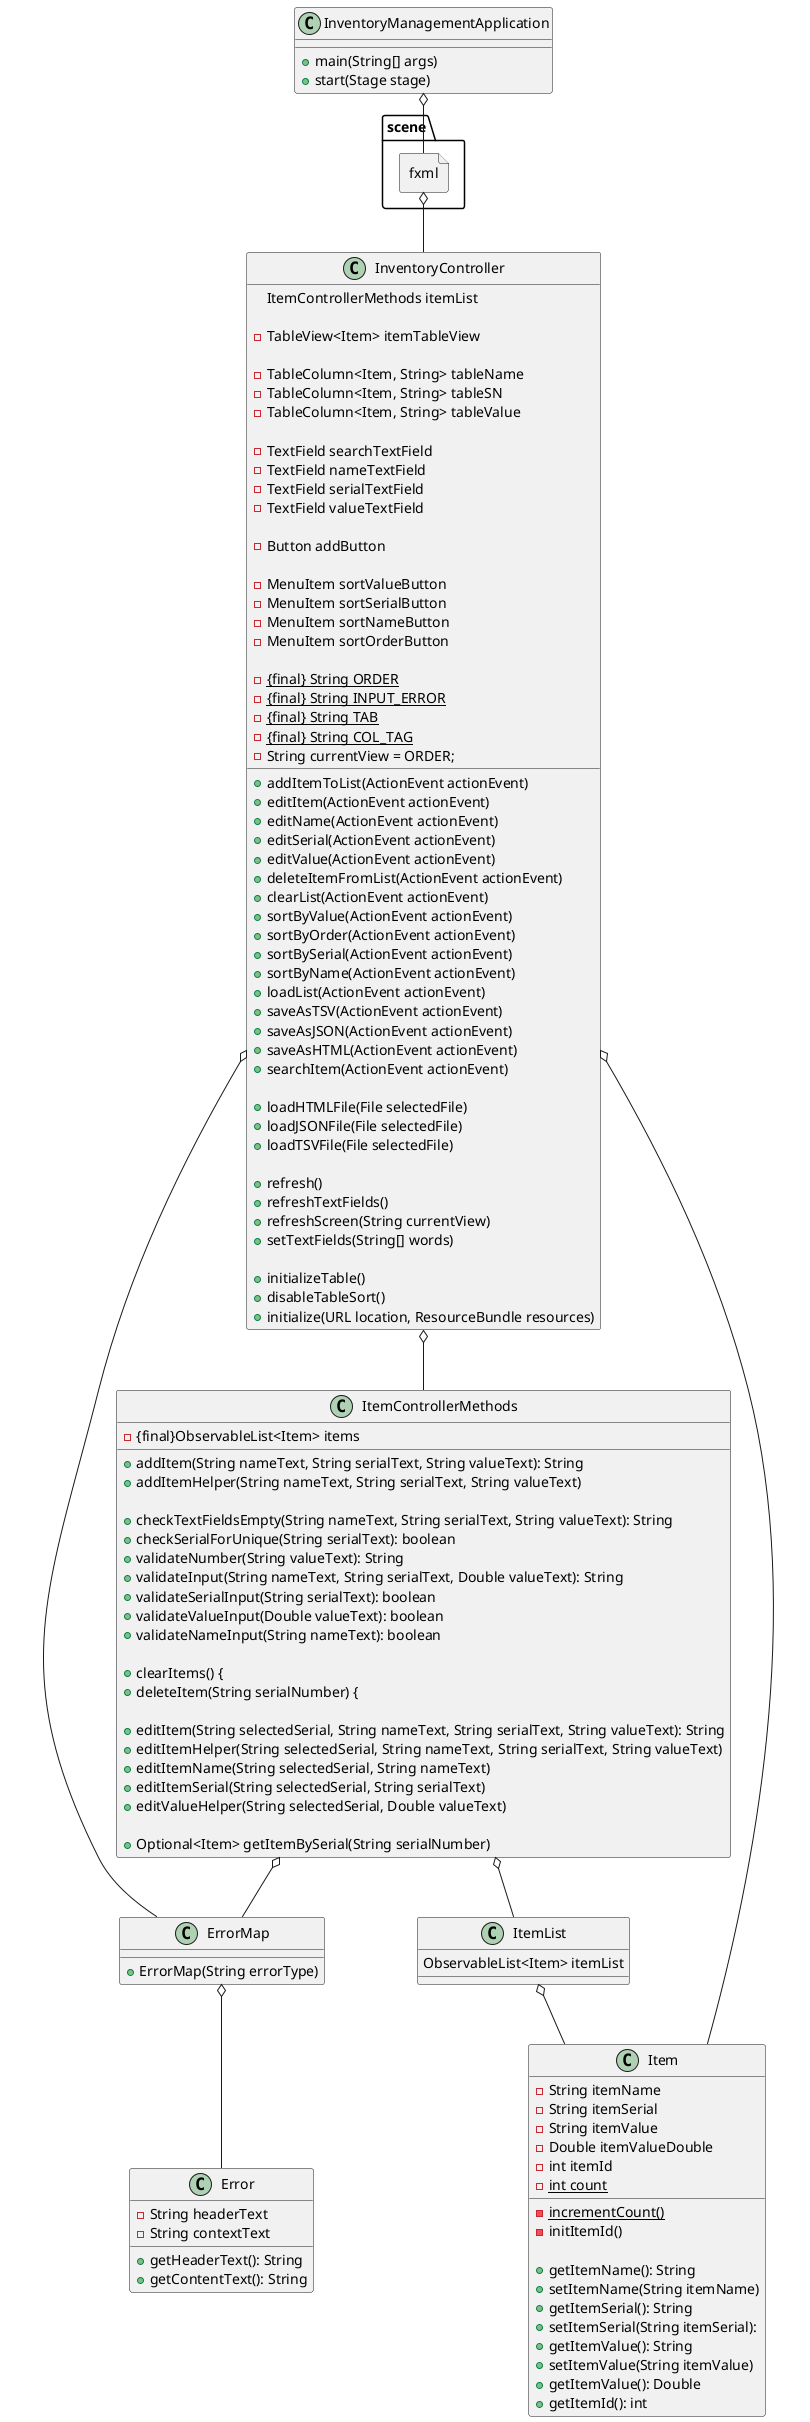 @startuml
'https://plantuml.com/sequence-diagram

class InventoryManagementApplication {
+main(String[] args)
+start(Stage stage)
}
class Error {
-String headerText
-String contextText
+getHeaderText(): String
+getContentText(): String
}

class ErrorMap {
+ErrorMap(String errorType)
}

class InventoryController {
ItemControllerMethods itemList

-TableView<Item> itemTableView

-TableColumn<Item, String> tableName
-TableColumn<Item, String> tableSN
-TableColumn<Item, String> tableValue

-TextField searchTextField
-TextField nameTextField
-TextField serialTextField
-TextField valueTextField

-Button addButton

-MenuItem sortValueButton
-MenuItem sortSerialButton
-MenuItem sortNameButton
-MenuItem sortOrderButton

-{static} {final} String ORDER
-{static} {final} String INPUT_ERROR
-{static} {final} String TAB
-{static} {final} String COL_TAG
-String currentView = ORDER;

+addItemToList(ActionEvent actionEvent)
+editItem(ActionEvent actionEvent)
+editName(ActionEvent actionEvent)
+editSerial(ActionEvent actionEvent)
+editValue(ActionEvent actionEvent)
+deleteItemFromList(ActionEvent actionEvent)
+clearList(ActionEvent actionEvent)
+sortByValue(ActionEvent actionEvent)
+sortByOrder(ActionEvent actionEvent)
+sortBySerial(ActionEvent actionEvent)
+sortByName(ActionEvent actionEvent)
+loadList(ActionEvent actionEvent)
+saveAsTSV(ActionEvent actionEvent)
+saveAsJSON(ActionEvent actionEvent)
+saveAsHTML(ActionEvent actionEvent)
+searchItem(ActionEvent actionEvent)

+loadHTMLFile(File selectedFile)
+loadJSONFile(File selectedFile)
+loadTSVFile(File selectedFile)

+refresh()
+refreshTextFields()
+refreshScreen(String currentView)
+setTextFields(String[] words)

+initializeTable()
+disableTableSort()
+initialize(URL location, ResourceBundle resources)


}

class Item {
-String itemName
-String itemSerial
-String itemValue
-Double itemValueDouble
-int itemId
-{static} int count

-{static}incrementCount()
-initItemId()

+getItemName(): String
+setItemName(String itemName)
+getItemSerial(): String
+setItemSerial(String itemSerial):
+getItemValue(): String
+setItemValue(String itemValue)
+getItemValue(): Double
+getItemId(): int

}
class ItemControllerMethods {
-{final}ObservableList<Item> items
+addItem(String nameText, String serialText, String valueText): String
+addItemHelper(String nameText, String serialText, String valueText)

+checkTextFieldsEmpty(String nameText, String serialText, String valueText): String
+checkSerialForUnique(String serialText): boolean
+validateNumber(String valueText): String
+validateInput(String nameText, String serialText, Double valueText): String
+validateSerialInput(String serialText): boolean
+validateValueInput(Double valueText): boolean
+validateNameInput(String nameText): boolean

+clearItems() {
+deleteItem(String serialNumber) {

+editItem(String selectedSerial, String nameText, String serialText, String valueText): String
+editItemHelper(String selectedSerial, String nameText, String serialText, String valueText)
+editItemName(String selectedSerial, String nameText)
+editItemSerial(String selectedSerial, String serialText)
+editValueHelper(String selectedSerial, Double valueText)

+Optional<Item> getItemBySerial(String serialNumber)


}
class ItemList {
ObservableList<Item> itemList
}

file scene.fxml {
}
scene.fxml o-- InventoryController
InventoryManagementApplication o-- scene.fxml
InventoryController o-- Item
InventoryController o-- ErrorMap
ItemControllerMethods o-- ErrorMap
ErrorMap o-- Error
InventoryController o-- ItemControllerMethods
ItemControllerMethods o--ItemList
ItemList o-- Item
@enduml